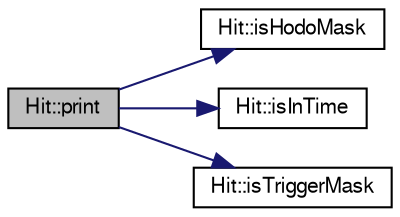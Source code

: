 digraph "Hit::print"
{
  bgcolor="transparent";
  edge [fontname="FreeSans",fontsize="10",labelfontname="FreeSans",labelfontsize="10"];
  node [fontname="FreeSans",fontsize="10",shape=record];
  rankdir="LR";
  Node1 [label="Hit::print",height=0.2,width=0.4,color="black", fillcolor="grey75", style="filled" fontcolor="black"];
  Node1 -> Node2 [color="midnightblue",fontsize="10",style="solid",fontname="FreeSans"];
  Node2 [label="Hit::isHodoMask",height=0.2,width=0.4,color="black",URL="$d0/d88/classHit.html#ae317b9c25eb64181b2e635c3ca06313b"];
  Node1 -> Node3 [color="midnightblue",fontsize="10",style="solid",fontname="FreeSans"];
  Node3 [label="Hit::isInTime",height=0.2,width=0.4,color="black",URL="$d0/d88/classHit.html#a54e3ddce6ed73a0817397494fd3308fe"];
  Node1 -> Node4 [color="midnightblue",fontsize="10",style="solid",fontname="FreeSans"];
  Node4 [label="Hit::isTriggerMask",height=0.2,width=0.4,color="black",URL="$d0/d88/classHit.html#a4405b859f23d18ac4e2a9375da719863"];
}
